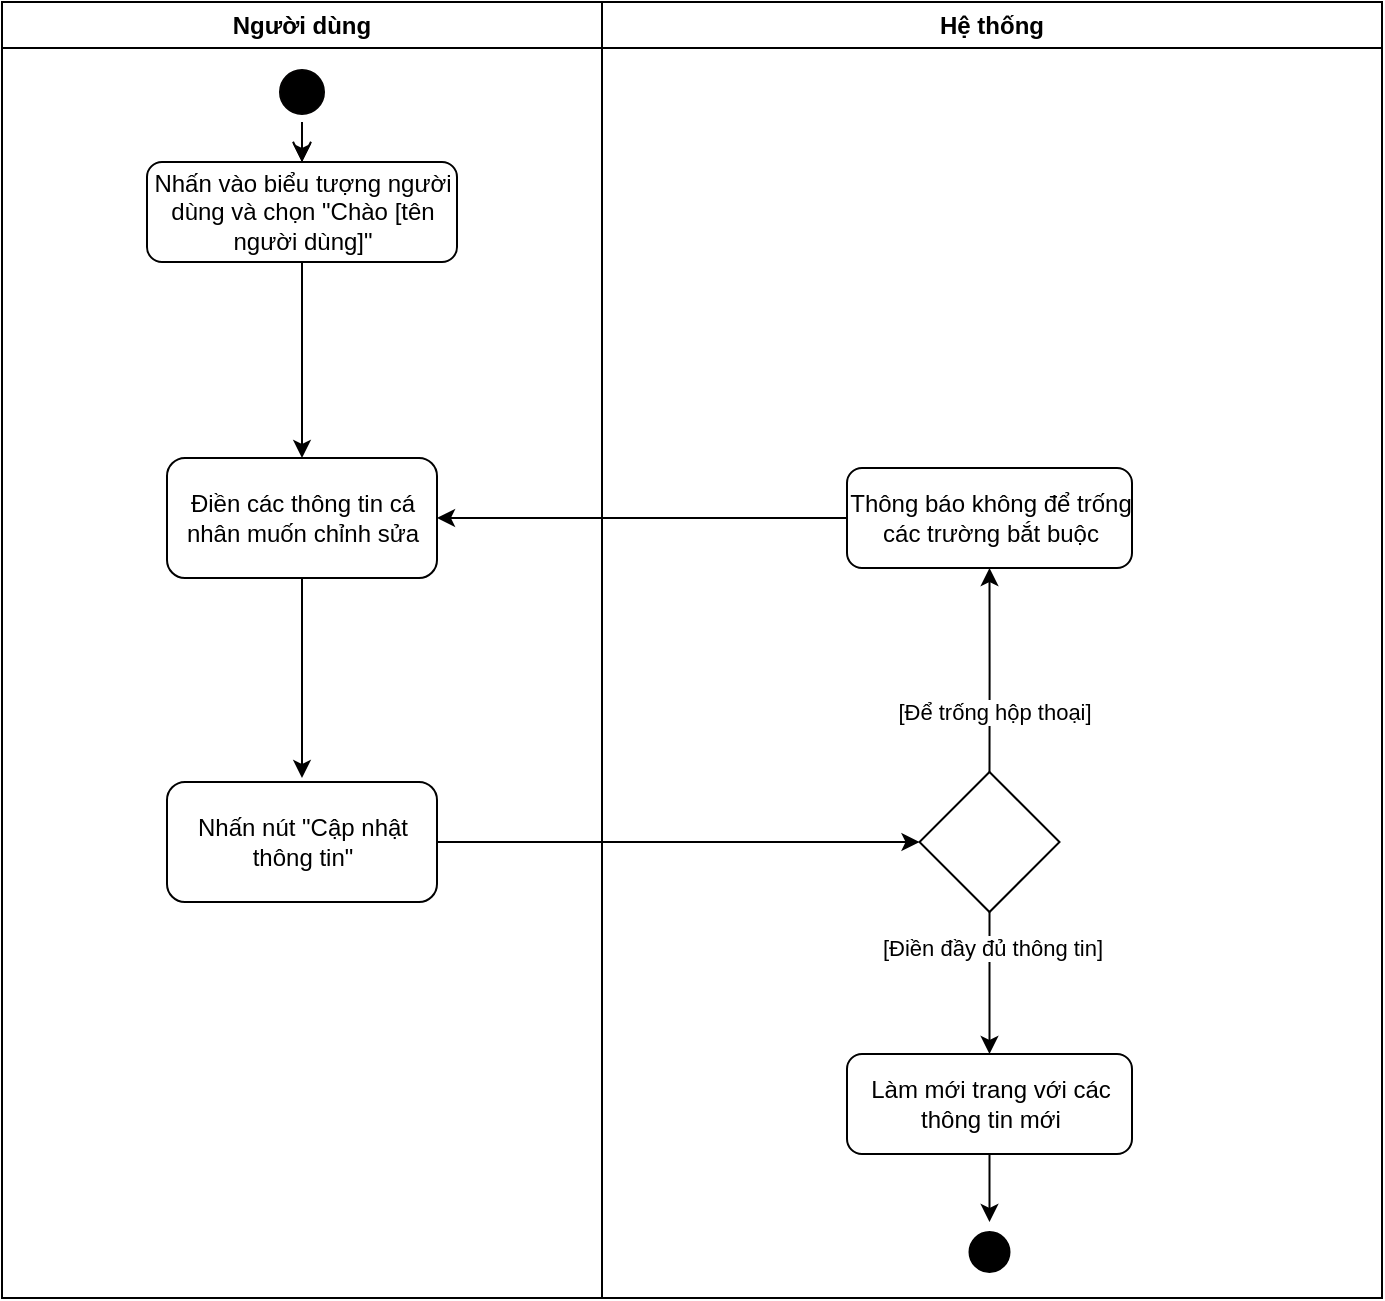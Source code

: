 <mxfile version="24.0.4" type="device">
  <diagram name="Page-1" id="K3962LWaNNuvVGk3g6SV">
    <mxGraphModel dx="1050" dy="621" grid="1" gridSize="10" guides="1" tooltips="1" connect="1" arrows="1" fold="1" page="1" pageScale="1" pageWidth="850" pageHeight="1100" math="0" shadow="0">
      <root>
        <mxCell id="0" />
        <mxCell id="1" parent="0" />
        <mxCell id="kxZLjLYnOncwwRNdyNFS-1" value="Người dùng" style="swimlane;whiteSpace=wrap;html=1;" parent="1" vertex="1">
          <mxGeometry x="80" y="42" width="300" height="648" as="geometry" />
        </mxCell>
        <mxCell id="aUEtK_7VON08qVgu_q6B-1" value="" style="edgeStyle=orthogonalEdgeStyle;rounded=0;orthogonalLoop=1;jettySize=auto;html=1;" edge="1" parent="kxZLjLYnOncwwRNdyNFS-1" source="kxZLjLYnOncwwRNdyNFS-5" target="kxZLjLYnOncwwRNdyNFS-7">
          <mxGeometry relative="1" as="geometry" />
        </mxCell>
        <mxCell id="kxZLjLYnOncwwRNdyNFS-5" value="" style="ellipse;html=1;shape=startState;fillColor=#000000;strokeColor=#030202;" parent="kxZLjLYnOncwwRNdyNFS-1" vertex="1">
          <mxGeometry x="135" y="30" width="30" height="30" as="geometry" />
        </mxCell>
        <mxCell id="kxZLjLYnOncwwRNdyNFS-6" value="" style="edgeStyle=orthogonalEdgeStyle;html=1;verticalAlign=bottom;endArrow=open;endSize=8;strokeColor=#030202;rounded=0;entryX=0.5;entryY=0;entryDx=0;entryDy=0;" parent="kxZLjLYnOncwwRNdyNFS-1" source="kxZLjLYnOncwwRNdyNFS-5" edge="1" target="kxZLjLYnOncwwRNdyNFS-7">
          <mxGeometry relative="1" as="geometry">
            <mxPoint x="145" y="130" as="targetPoint" />
          </mxGeometry>
        </mxCell>
        <mxCell id="kxZLjLYnOncwwRNdyNFS-7" value="Nhấn vào biểu tượng người dùng và chọn &quot;Chào [tên người dùng]&quot;" style="rounded=1;whiteSpace=wrap;html=1;" parent="kxZLjLYnOncwwRNdyNFS-1" vertex="1">
          <mxGeometry x="72.5" y="80" width="155" height="50" as="geometry" />
        </mxCell>
        <mxCell id="kxZLjLYnOncwwRNdyNFS-25" value="Nhấn nút &quot;Cập nhật thông tin&quot;" style="rounded=1;whiteSpace=wrap;html=1;" parent="kxZLjLYnOncwwRNdyNFS-1" vertex="1">
          <mxGeometry x="82.5" y="390" width="135" height="60" as="geometry" />
        </mxCell>
        <mxCell id="kxZLjLYnOncwwRNdyNFS-26" style="edgeStyle=orthogonalEdgeStyle;rounded=0;orthogonalLoop=1;jettySize=auto;html=1;" parent="kxZLjLYnOncwwRNdyNFS-1" source="kxZLjLYnOncwwRNdyNFS-9" edge="1">
          <mxGeometry relative="1" as="geometry">
            <mxPoint x="150" y="388" as="targetPoint" />
          </mxGeometry>
        </mxCell>
        <mxCell id="kxZLjLYnOncwwRNdyNFS-9" value="Điền các thông tin cá nhân muốn chỉnh sửa" style="rounded=1;whiteSpace=wrap;html=1;" parent="kxZLjLYnOncwwRNdyNFS-1" vertex="1">
          <mxGeometry x="82.5" y="228" width="135" height="60" as="geometry" />
        </mxCell>
        <mxCell id="kxZLjLYnOncwwRNdyNFS-16" style="edgeStyle=orthogonalEdgeStyle;rounded=0;orthogonalLoop=1;jettySize=auto;html=1;entryX=0.5;entryY=0;entryDx=0;entryDy=0;" parent="kxZLjLYnOncwwRNdyNFS-1" source="kxZLjLYnOncwwRNdyNFS-7" target="kxZLjLYnOncwwRNdyNFS-9" edge="1">
          <mxGeometry relative="1" as="geometry" />
        </mxCell>
        <mxCell id="kxZLjLYnOncwwRNdyNFS-2" value="Hệ thống" style="swimlane;whiteSpace=wrap;html=1;" parent="1" vertex="1">
          <mxGeometry x="380" y="42" width="390" height="648" as="geometry" />
        </mxCell>
        <mxCell id="kxZLjLYnOncwwRNdyNFS-4" value="" style="ellipse;html=1;shape=endState;fillColor=#000000;strokeColor=#ffffff;" parent="kxZLjLYnOncwwRNdyNFS-2" vertex="1">
          <mxGeometry x="178.75" y="610" width="30" height="30" as="geometry" />
        </mxCell>
        <mxCell id="kxZLjLYnOncwwRNdyNFS-12" value="Thông báo không để trống các trường bắt buộc" style="rounded=1;whiteSpace=wrap;html=1;" parent="kxZLjLYnOncwwRNdyNFS-2" vertex="1">
          <mxGeometry x="122.5" y="233" width="142.5" height="50" as="geometry" />
        </mxCell>
        <mxCell id="kxZLjLYnOncwwRNdyNFS-14" style="edgeStyle=orthogonalEdgeStyle;rounded=0;orthogonalLoop=1;jettySize=auto;html=1;exitX=0.5;exitY=0;exitDx=0;exitDy=0;" parent="kxZLjLYnOncwwRNdyNFS-2" source="kxZLjLYnOncwwRNdyNFS-10" target="kxZLjLYnOncwwRNdyNFS-12" edge="1">
          <mxGeometry relative="1" as="geometry">
            <mxPoint x="195" y="282" as="sourcePoint" />
            <mxPoint x="195.25" y="222" as="targetPoint" />
            <Array as="points" />
          </mxGeometry>
        </mxCell>
        <mxCell id="kxZLjLYnOncwwRNdyNFS-20" value="[Để trống hộp thoại]" style="edgeLabel;html=1;align=center;verticalAlign=middle;resizable=0;points=[];" parent="kxZLjLYnOncwwRNdyNFS-14" vertex="1" connectable="0">
          <mxGeometry x="-0.411" y="-2" relative="1" as="geometry">
            <mxPoint as="offset" />
          </mxGeometry>
        </mxCell>
        <mxCell id="kxZLjLYnOncwwRNdyNFS-19" style="edgeStyle=orthogonalEdgeStyle;rounded=0;orthogonalLoop=1;jettySize=auto;html=1;entryX=0.5;entryY=0;entryDx=0;entryDy=0;" parent="kxZLjLYnOncwwRNdyNFS-2" source="kxZLjLYnOncwwRNdyNFS-10" target="kxZLjLYnOncwwRNdyNFS-18" edge="1">
          <mxGeometry relative="1" as="geometry" />
        </mxCell>
        <mxCell id="kxZLjLYnOncwwRNdyNFS-22" value="[Điền đầy đủ thông tin]" style="edgeLabel;html=1;align=center;verticalAlign=middle;resizable=0;points=[];" parent="kxZLjLYnOncwwRNdyNFS-19" vertex="1" connectable="0">
          <mxGeometry x="-0.507" y="1" relative="1" as="geometry">
            <mxPoint as="offset" />
          </mxGeometry>
        </mxCell>
        <mxCell id="kxZLjLYnOncwwRNdyNFS-10" value="" style="rhombus;whiteSpace=wrap;html=1;" parent="kxZLjLYnOncwwRNdyNFS-2" vertex="1">
          <mxGeometry x="158.75" y="385" width="70" height="70" as="geometry" />
        </mxCell>
        <mxCell id="kxZLjLYnOncwwRNdyNFS-24" style="edgeStyle=orthogonalEdgeStyle;rounded=0;orthogonalLoop=1;jettySize=auto;html=1;" parent="kxZLjLYnOncwwRNdyNFS-2" source="kxZLjLYnOncwwRNdyNFS-18" target="kxZLjLYnOncwwRNdyNFS-4" edge="1">
          <mxGeometry relative="1" as="geometry" />
        </mxCell>
        <mxCell id="kxZLjLYnOncwwRNdyNFS-18" value="Làm mới trang với các thông tin mới" style="rounded=1;whiteSpace=wrap;html=1;" parent="kxZLjLYnOncwwRNdyNFS-2" vertex="1">
          <mxGeometry x="122.5" y="526" width="142.5" height="50" as="geometry" />
        </mxCell>
        <mxCell id="kxZLjLYnOncwwRNdyNFS-11" style="edgeStyle=orthogonalEdgeStyle;rounded=0;orthogonalLoop=1;jettySize=auto;html=1;" parent="1" source="kxZLjLYnOncwwRNdyNFS-25" target="kxZLjLYnOncwwRNdyNFS-10" edge="1">
          <mxGeometry relative="1" as="geometry">
            <mxPoint x="297.5" y="462" as="sourcePoint" />
            <mxPoint x="538.75" y="461" as="targetPoint" />
            <Array as="points" />
          </mxGeometry>
        </mxCell>
        <mxCell id="kxZLjLYnOncwwRNdyNFS-17" style="edgeStyle=orthogonalEdgeStyle;rounded=0;orthogonalLoop=1;jettySize=auto;html=1;entryX=1;entryY=0.5;entryDx=0;entryDy=0;" parent="1" source="kxZLjLYnOncwwRNdyNFS-12" target="kxZLjLYnOncwwRNdyNFS-9" edge="1">
          <mxGeometry relative="1" as="geometry" />
        </mxCell>
      </root>
    </mxGraphModel>
  </diagram>
</mxfile>
